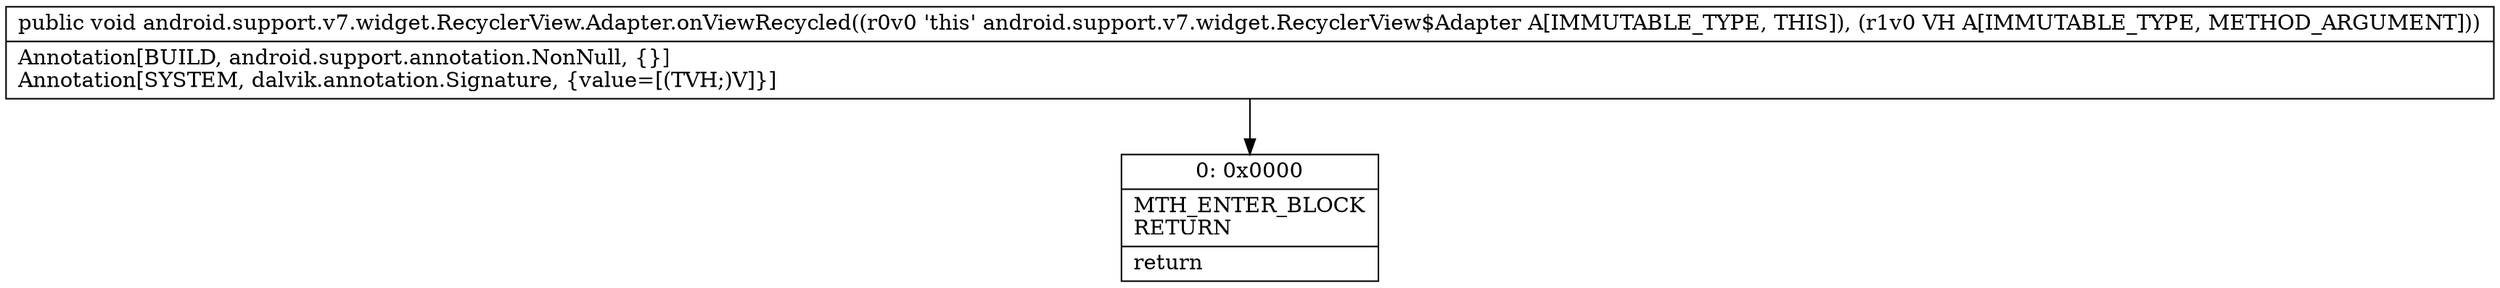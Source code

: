 digraph "CFG forandroid.support.v7.widget.RecyclerView.Adapter.onViewRecycled(Landroid\/support\/v7\/widget\/RecyclerView$ViewHolder;)V" {
Node_0 [shape=record,label="{0\:\ 0x0000|MTH_ENTER_BLOCK\lRETURN\l|return\l}"];
MethodNode[shape=record,label="{public void android.support.v7.widget.RecyclerView.Adapter.onViewRecycled((r0v0 'this' android.support.v7.widget.RecyclerView$Adapter A[IMMUTABLE_TYPE, THIS]), (r1v0 VH A[IMMUTABLE_TYPE, METHOD_ARGUMENT]))  | Annotation[BUILD, android.support.annotation.NonNull, \{\}]\lAnnotation[SYSTEM, dalvik.annotation.Signature, \{value=[(TVH;)V]\}]\l}"];
MethodNode -> Node_0;
}

